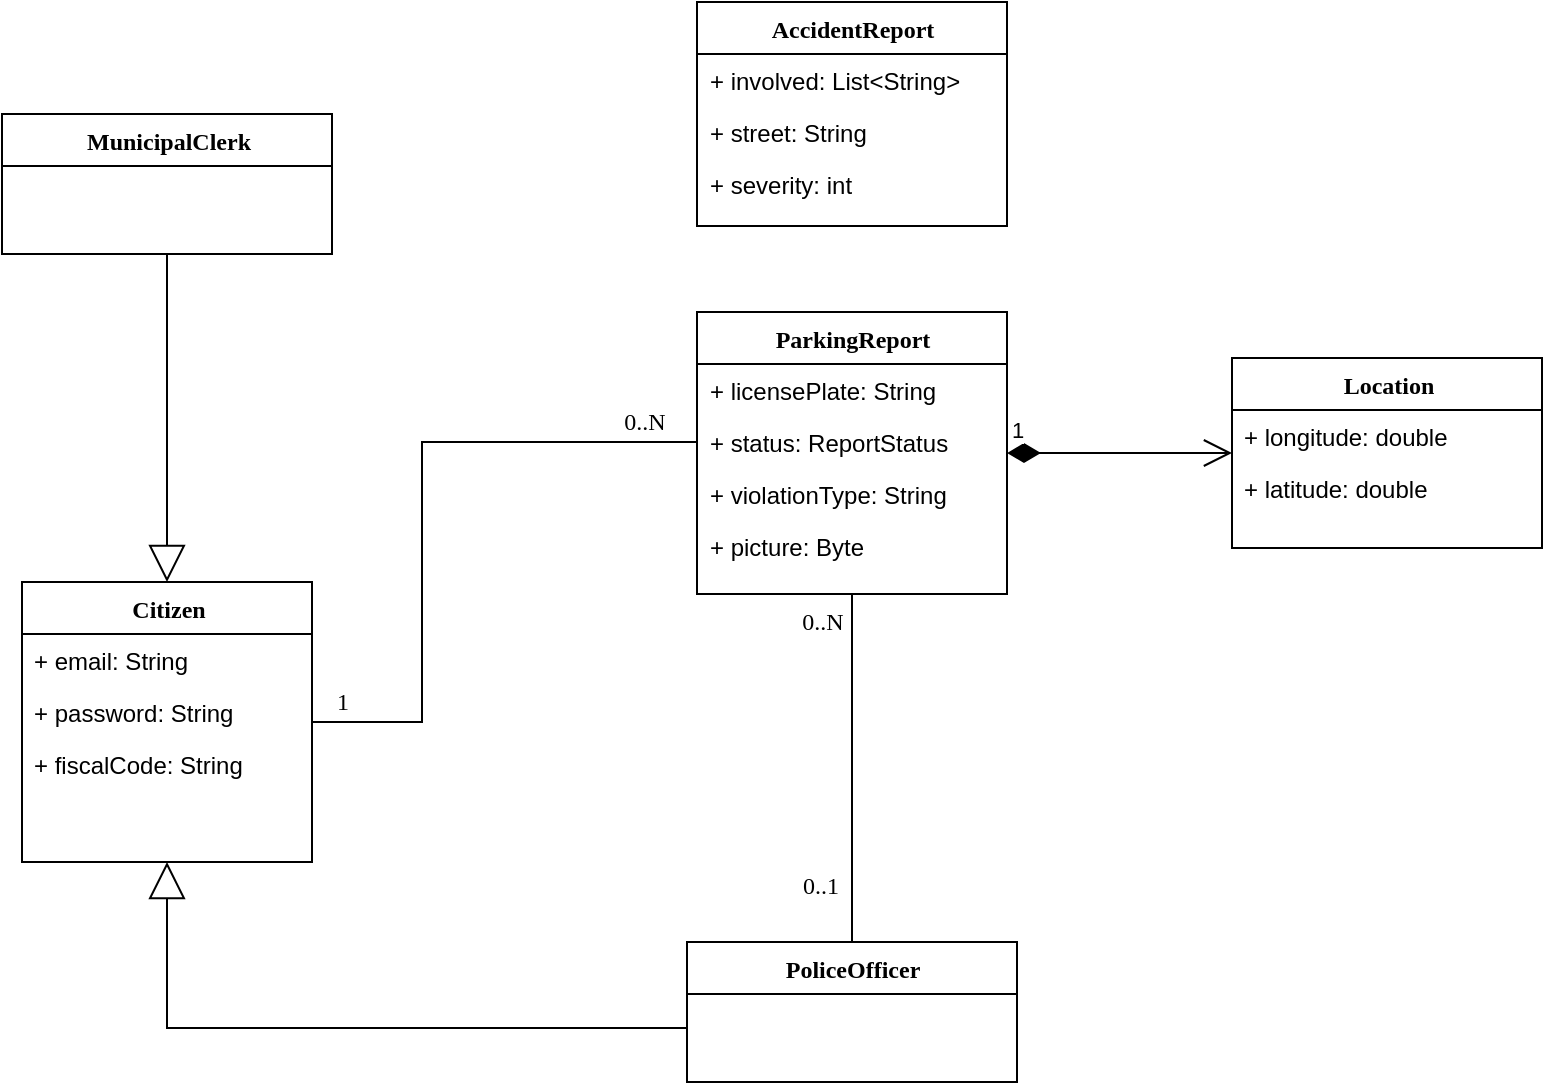<mxfile version="12.3.7" type="device" pages="1"><diagram name="Page-1" id="6133507b-19e7-1e82-6fc7-422aa6c4b21f"><mxGraphModel dx="971" dy="1350" grid="1" gridSize="10" guides="1" tooltips="1" connect="1" arrows="1" fold="1" page="1" pageScale="1" pageWidth="1100" pageHeight="850" background="#ffffff" math="0" shadow="0"><root><mxCell id="0"/><mxCell id="1" parent="0"/><mxCell id="b94bc138ca980ef-8" style="edgeStyle=orthogonalEdgeStyle;rounded=0;html=1;labelBackgroundColor=none;startArrow=none;startFill=0;startSize=8;endArrow=none;endFill=0;endSize=16;fontFamily=Verdana;fontSize=12;" parent="1" source="78961159f06e98e8-43" target="buYGk8wDeJHNAnK69bR8-1" edge="1"><mxGeometry relative="1" as="geometry"><Array as="points"><mxPoint x="530" y="190"/><mxPoint x="530" y="330"/></Array><mxPoint x="477.5" y="190.471" as="targetPoint"/></mxGeometry></mxCell><mxCell id="b94bc138ca980ef-15" value="0..N" style="text;html=1;resizable=0;points=[];align=center;verticalAlign=middle;labelBackgroundColor=#ffffff;fontSize=12;fontFamily=Verdana;fontColor=#000000;" parent="b94bc138ca980ef-8" vertex="1" connectable="0"><mxGeometry x="-0.575" y="-86" relative="1" as="geometry"><mxPoint x="43.5" y="76" as="offset"/></mxGeometry></mxCell><mxCell id="b94bc138ca980ef-16" value="1" style="text;html=1;resizable=0;points=[];align=center;verticalAlign=middle;labelBackgroundColor=#ffffff;fontSize=12;fontFamily=Verdana;fontColor=#000000;" parent="b94bc138ca980ef-8" vertex="1" connectable="0"><mxGeometry x="0.892" y="-1" relative="1" as="geometry"><mxPoint x="-3" y="-9" as="offset"/></mxGeometry></mxCell><mxCell id="78961159f06e98e8-43" value="ParkingReport" style="swimlane;html=1;fontStyle=1;align=center;verticalAlign=top;childLayout=stackLayout;horizontal=1;startSize=26;horizontalStack=0;resizeParent=1;resizeLast=0;collapsible=1;marginBottom=0;swimlaneFillColor=#ffffff;rounded=0;shadow=0;comic=0;labelBackgroundColor=none;strokeColor=#000000;strokeWidth=1;fillColor=none;fontFamily=Verdana;fontSize=12;fontColor=#000000;" parent="1" vertex="1"><mxGeometry x="667.5" y="125" width="155" height="141" as="geometry"/></mxCell><mxCell id="78961159f06e98e8-44" value="+ licensePlate: String" style="text;html=1;strokeColor=none;fillColor=none;align=left;verticalAlign=top;spacingLeft=4;spacingRight=4;whiteSpace=wrap;overflow=hidden;rotatable=0;points=[[0,0.5],[1,0.5]];portConstraint=eastwest;" parent="78961159f06e98e8-43" vertex="1"><mxGeometry y="26" width="155" height="26" as="geometry"/></mxCell><mxCell id="78961159f06e98e8-45" value="+ status: ReportStatus" style="text;html=1;strokeColor=none;fillColor=none;align=left;verticalAlign=top;spacingLeft=4;spacingRight=4;whiteSpace=wrap;overflow=hidden;rotatable=0;points=[[0,0.5],[1,0.5]];portConstraint=eastwest;" parent="78961159f06e98e8-43" vertex="1"><mxGeometry y="52" width="155" height="26" as="geometry"/></mxCell><mxCell id="cli7RTR28lsJkn8g2s_t-6" value="+ violationType: String" style="text;html=1;strokeColor=none;fillColor=none;align=left;verticalAlign=top;spacingLeft=4;spacingRight=4;whiteSpace=wrap;overflow=hidden;rotatable=0;points=[[0,0.5],[1,0.5]];portConstraint=eastwest;" parent="78961159f06e98e8-43" vertex="1"><mxGeometry y="78" width="155" height="26" as="geometry"/></mxCell><mxCell id="buYGk8wDeJHNAnK69bR8-8" value="+ picture: Byte" style="text;html=1;strokeColor=none;fillColor=none;align=left;verticalAlign=top;spacingLeft=4;spacingRight=4;whiteSpace=wrap;overflow=hidden;rotatable=0;points=[[0,0.5],[1,0.5]];portConstraint=eastwest;" vertex="1" parent="78961159f06e98e8-43"><mxGeometry y="104" width="155" height="26" as="geometry"/></mxCell><mxCell id="78961159f06e98e8-82" value="PoliceOfficer" style="swimlane;html=1;fontStyle=1;align=center;verticalAlign=top;childLayout=stackLayout;horizontal=1;startSize=26;horizontalStack=0;resizeParent=1;resizeLast=0;collapsible=1;marginBottom=0;swimlaneFillColor=#ffffff;rounded=0;shadow=0;comic=0;labelBackgroundColor=none;strokeColor=#000000;strokeWidth=1;fillColor=none;fontFamily=Verdana;fontSize=12;fontColor=#000000;" parent="1" vertex="1"><mxGeometry x="662.5" y="440" width="165" height="70" as="geometry"/></mxCell><mxCell id="b94bc138ca980ef-11" style="edgeStyle=orthogonalEdgeStyle;rounded=0;html=1;labelBackgroundColor=none;startArrow=none;startFill=0;startSize=8;endArrow=block;endFill=0;endSize=16;fontFamily=Verdana;fontSize=12;entryX=0.5;entryY=1;entryDx=0;entryDy=0;" parent="1" source="78961159f06e98e8-82" target="buYGk8wDeJHNAnK69bR8-1" edge="1"><mxGeometry relative="1" as="geometry"><Array as="points"><mxPoint x="403" y="483"/></Array><mxPoint x="400" y="420" as="targetPoint"/></mxGeometry></mxCell><mxCell id="78961159f06e98e8-108" value="Location" style="swimlane;html=1;fontStyle=1;align=center;verticalAlign=top;childLayout=stackLayout;horizontal=1;startSize=26;horizontalStack=0;resizeParent=1;resizeLast=0;collapsible=1;marginBottom=0;swimlaneFillColor=#ffffff;rounded=0;shadow=0;comic=0;labelBackgroundColor=none;strokeColor=#000000;strokeWidth=1;fillColor=none;fontFamily=Verdana;fontSize=12;fontColor=#000000;" parent="1" vertex="1"><mxGeometry x="935" y="148" width="155" height="95" as="geometry"/></mxCell><mxCell id="78961159f06e98e8-109" value="+ longitude: double" style="text;html=1;strokeColor=none;fillColor=none;align=left;verticalAlign=top;spacingLeft=4;spacingRight=4;whiteSpace=wrap;overflow=hidden;rotatable=0;points=[[0,0.5],[1,0.5]];portConstraint=eastwest;" parent="78961159f06e98e8-108" vertex="1"><mxGeometry y="26" width="155" height="26" as="geometry"/></mxCell><mxCell id="78961159f06e98e8-110" value="+ latitude: double" style="text;html=1;strokeColor=none;fillColor=none;align=left;verticalAlign=top;spacingLeft=4;spacingRight=4;whiteSpace=wrap;overflow=hidden;rotatable=0;points=[[0,0.5],[1,0.5]];portConstraint=eastwest;" parent="78961159f06e98e8-108" vertex="1"><mxGeometry y="52" width="155" height="26" as="geometry"/></mxCell><mxCell id="cli7RTR28lsJkn8g2s_t-2" value="1" style="endArrow=open;html=1;endSize=12;startArrow=diamondThin;startSize=14;startFill=1;edgeStyle=orthogonalEdgeStyle;align=left;verticalAlign=bottom;" parent="1" source="78961159f06e98e8-43" target="78961159f06e98e8-108" edge="1"><mxGeometry x="-1" y="3" relative="1" as="geometry"><mxPoint x="840" y="184.5" as="sourcePoint"/><mxPoint x="1000" y="195.5" as="targetPoint"/></mxGeometry></mxCell><mxCell id="cli7RTR28lsJkn8g2s_t-3" style="edgeStyle=orthogonalEdgeStyle;rounded=0;html=1;labelBackgroundColor=none;startArrow=none;startFill=0;startSize=8;endArrow=none;endFill=0;endSize=16;fontFamily=Verdana;fontSize=12;" parent="1" source="78961159f06e98e8-43" target="78961159f06e98e8-82" edge="1"><mxGeometry relative="1" as="geometry"><Array as="points"/><mxPoint x="677.5" y="201" as="sourcePoint"/><mxPoint x="197.5" y="201" as="targetPoint"/></mxGeometry></mxCell><mxCell id="cli7RTR28lsJkn8g2s_t-4" value="0..N" style="text;html=1;resizable=0;points=[];align=center;verticalAlign=middle;labelBackgroundColor=#ffffff;fontSize=12;fontFamily=Verdana;fontColor=#000000;" parent="cli7RTR28lsJkn8g2s_t-3" vertex="1" connectable="0"><mxGeometry x="-0.575" y="-86" relative="1" as="geometry"><mxPoint x="71" y="-23.5" as="offset"/></mxGeometry></mxCell><mxCell id="cli7RTR28lsJkn8g2s_t-5" value="0..1" style="text;html=1;resizable=0;points=[];align=center;verticalAlign=middle;labelBackgroundColor=#ffffff;fontSize=12;fontFamily=Verdana;fontColor=#000000;" parent="cli7RTR28lsJkn8g2s_t-3" vertex="1" connectable="0"><mxGeometry x="0.892" y="-1" relative="1" as="geometry"><mxPoint x="-15" y="-19" as="offset"/></mxGeometry></mxCell><mxCell id="P4y93DQm8grJMNK46NJj-1" value="AccidentReport" style="swimlane;html=1;fontStyle=1;align=center;verticalAlign=top;childLayout=stackLayout;horizontal=1;startSize=26;horizontalStack=0;resizeParent=1;resizeLast=0;collapsible=1;marginBottom=0;swimlaneFillColor=#ffffff;rounded=0;shadow=0;comic=0;labelBackgroundColor=none;strokeColor=#000000;strokeWidth=1;fillColor=none;fontFamily=Verdana;fontSize=12;fontColor=#000000;" parent="1" vertex="1"><mxGeometry x="667.5" y="-30" width="155" height="112" as="geometry"/></mxCell><mxCell id="P4y93DQm8grJMNK46NJj-2" value="+ involved: List&amp;lt;String&amp;gt;" style="text;html=1;strokeColor=none;fillColor=none;align=left;verticalAlign=top;spacingLeft=4;spacingRight=4;whiteSpace=wrap;overflow=hidden;rotatable=0;points=[[0,0.5],[1,0.5]];portConstraint=eastwest;" parent="P4y93DQm8grJMNK46NJj-1" vertex="1"><mxGeometry y="26" width="155" height="26" as="geometry"/></mxCell><mxCell id="P4y93DQm8grJMNK46NJj-3" value="+ street: String" style="text;html=1;strokeColor=none;fillColor=none;align=left;verticalAlign=top;spacingLeft=4;spacingRight=4;whiteSpace=wrap;overflow=hidden;rotatable=0;points=[[0,0.5],[1,0.5]];portConstraint=eastwest;" parent="P4y93DQm8grJMNK46NJj-1" vertex="1"><mxGeometry y="52" width="155" height="26" as="geometry"/></mxCell><mxCell id="P4y93DQm8grJMNK46NJj-4" value="+ severity: int" style="text;html=1;strokeColor=none;fillColor=none;align=left;verticalAlign=top;spacingLeft=4;spacingRight=4;whiteSpace=wrap;overflow=hidden;rotatable=0;points=[[0,0.5],[1,0.5]];portConstraint=eastwest;" parent="P4y93DQm8grJMNK46NJj-1" vertex="1"><mxGeometry y="78" width="155" height="26" as="geometry"/></mxCell><mxCell id="buYGk8wDeJHNAnK69bR8-1" value="Citizen" style="swimlane;html=1;fontStyle=1;align=center;verticalAlign=top;childLayout=stackLayout;horizontal=1;startSize=26;horizontalStack=0;resizeParent=1;resizeLast=0;collapsible=1;marginBottom=0;swimlaneFillColor=#ffffff;rounded=0;shadow=0;comic=0;labelBackgroundColor=none;strokeColor=#000000;strokeWidth=1;fillColor=none;fontFamily=Verdana;fontSize=12;fontColor=#000000;" vertex="1" parent="1"><mxGeometry x="330" y="260" width="145" height="140" as="geometry"/></mxCell><mxCell id="buYGk8wDeJHNAnK69bR8-2" value="+ email: String" style="text;html=1;strokeColor=none;fillColor=none;align=left;verticalAlign=top;spacingLeft=4;spacingRight=4;whiteSpace=wrap;overflow=hidden;rotatable=0;points=[[0,0.5],[1,0.5]];portConstraint=eastwest;" vertex="1" parent="buYGk8wDeJHNAnK69bR8-1"><mxGeometry y="26" width="145" height="26" as="geometry"/></mxCell><mxCell id="buYGk8wDeJHNAnK69bR8-3" value="+ password: String" style="text;html=1;strokeColor=none;fillColor=none;align=left;verticalAlign=top;spacingLeft=4;spacingRight=4;whiteSpace=wrap;overflow=hidden;rotatable=0;points=[[0,0.5],[1,0.5]];portConstraint=eastwest;" vertex="1" parent="buYGk8wDeJHNAnK69bR8-1"><mxGeometry y="52" width="145" height="26" as="geometry"/></mxCell><mxCell id="buYGk8wDeJHNAnK69bR8-4" value="+ fiscalCode: String" style="text;html=1;strokeColor=none;fillColor=none;align=left;verticalAlign=top;spacingLeft=4;spacingRight=4;whiteSpace=wrap;overflow=hidden;rotatable=0;points=[[0,0.5],[1,0.5]];portConstraint=eastwest;" vertex="1" parent="buYGk8wDeJHNAnK69bR8-1"><mxGeometry y="78" width="145" height="26" as="geometry"/></mxCell><mxCell id="buYGk8wDeJHNAnK69bR8-5" value="MunicipalClerk" style="swimlane;html=1;fontStyle=1;align=center;verticalAlign=top;childLayout=stackLayout;horizontal=1;startSize=26;horizontalStack=0;resizeParent=1;resizeLast=0;collapsible=1;marginBottom=0;swimlaneFillColor=#ffffff;rounded=0;shadow=0;comic=0;labelBackgroundColor=none;strokeColor=#000000;strokeWidth=1;fillColor=none;fontFamily=Verdana;fontSize=12;fontColor=#000000;" vertex="1" parent="1"><mxGeometry x="320" y="26" width="165" height="70" as="geometry"/></mxCell><mxCell id="buYGk8wDeJHNAnK69bR8-6" style="edgeStyle=orthogonalEdgeStyle;rounded=0;html=1;labelBackgroundColor=none;startArrow=none;startFill=0;startSize=8;endArrow=block;endFill=0;endSize=16;fontFamily=Verdana;fontSize=12;entryX=0.5;entryY=0;entryDx=0;entryDy=0;exitX=0.5;exitY=1;exitDx=0;exitDy=0;" edge="1" parent="1" source="buYGk8wDeJHNAnK69bR8-5" target="buYGk8wDeJHNAnK69bR8-1"><mxGeometry relative="1" as="geometry"><Array as="points"><mxPoint x="403" y="130"/><mxPoint x="403" y="130"/></Array><mxPoint x="540" y="380" as="sourcePoint"/><mxPoint x="412.824" y="409.882" as="targetPoint"/></mxGeometry></mxCell></root></mxGraphModel></diagram></mxfile>